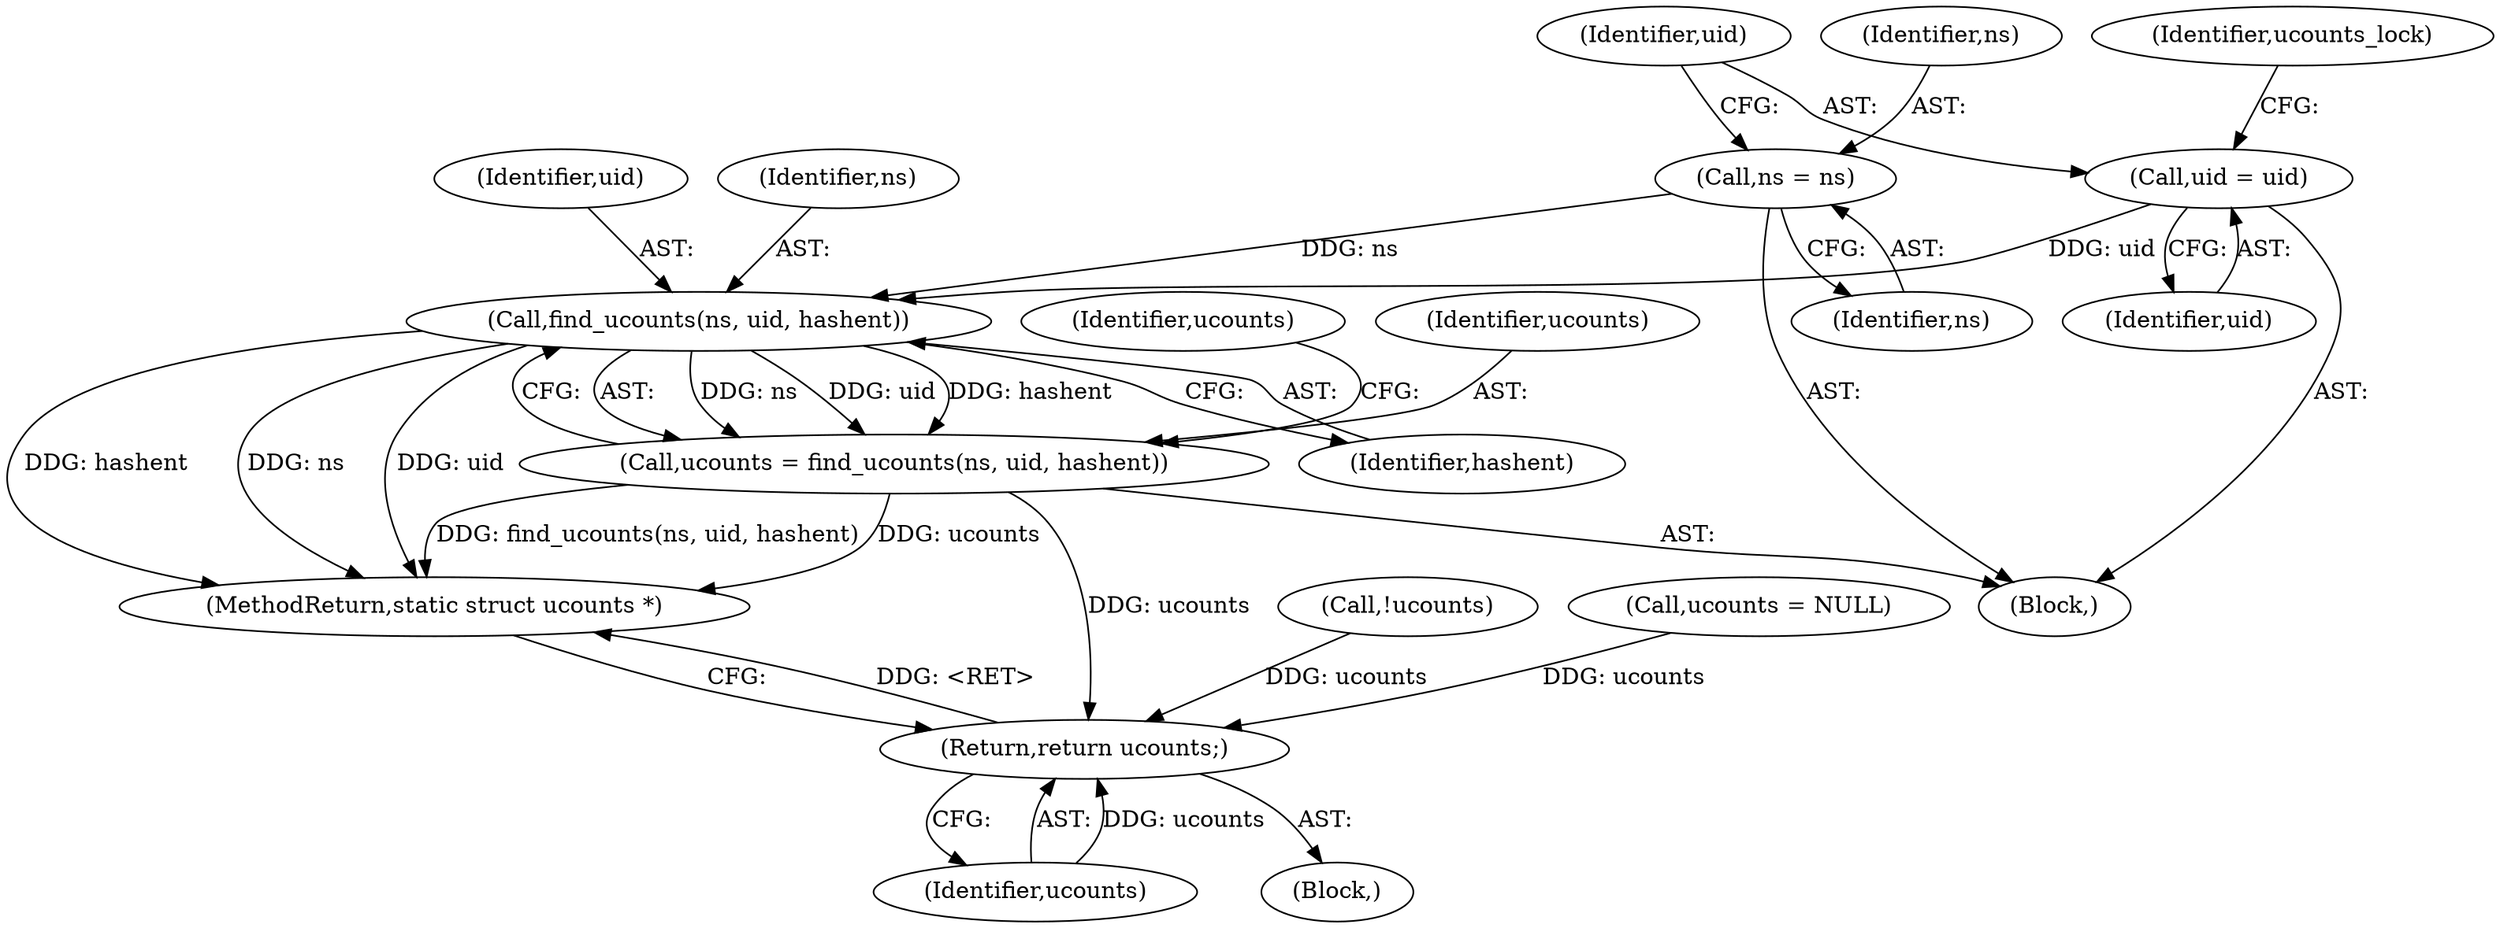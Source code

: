 digraph "0_linux_040757f738e13caaa9c5078bca79aa97e11dde88@pointer" {
"1000139" [label="(Call,find_ucounts(ns, uid, hashent))"];
"1000128" [label="(Call,ns = ns)"];
"1000131" [label="(Call,uid = uid)"];
"1000137" [label="(Call,ucounts = find_ucounts(ns, uid, hashent))"];
"1000163" [label="(Return,return ucounts;)"];
"1000128" [label="(Call,ns = ns)"];
"1000137" [label="(Call,ucounts = find_ucounts(ns, uid, hashent))"];
"1000142" [label="(Identifier,hashent)"];
"1000163" [label="(Return,return ucounts;)"];
"1000130" [label="(Identifier,ns)"];
"1000131" [label="(Call,uid = uid)"];
"1000122" [label="(Block,)"];
"1000133" [label="(Identifier,uid)"];
"1000164" [label="(Identifier,ucounts)"];
"1000132" [label="(Identifier,uid)"];
"1000141" [label="(Identifier,uid)"];
"1000120" [label="(Call,!ucounts)"];
"1000157" [label="(Call,ucounts = NULL)"];
"1000139" [label="(Call,find_ucounts(ns, uid, hashent))"];
"1000140" [label="(Identifier,ns)"];
"1000165" [label="(MethodReturn,static struct ucounts *)"];
"1000136" [label="(Identifier,ucounts_lock)"];
"1000129" [label="(Identifier,ns)"];
"1000144" [label="(Identifier,ucounts)"];
"1000103" [label="(Block,)"];
"1000138" [label="(Identifier,ucounts)"];
"1000139" -> "1000137"  [label="AST: "];
"1000139" -> "1000142"  [label="CFG: "];
"1000140" -> "1000139"  [label="AST: "];
"1000141" -> "1000139"  [label="AST: "];
"1000142" -> "1000139"  [label="AST: "];
"1000137" -> "1000139"  [label="CFG: "];
"1000139" -> "1000165"  [label="DDG: hashent"];
"1000139" -> "1000165"  [label="DDG: ns"];
"1000139" -> "1000165"  [label="DDG: uid"];
"1000139" -> "1000137"  [label="DDG: ns"];
"1000139" -> "1000137"  [label="DDG: uid"];
"1000139" -> "1000137"  [label="DDG: hashent"];
"1000128" -> "1000139"  [label="DDG: ns"];
"1000131" -> "1000139"  [label="DDG: uid"];
"1000128" -> "1000122"  [label="AST: "];
"1000128" -> "1000130"  [label="CFG: "];
"1000129" -> "1000128"  [label="AST: "];
"1000130" -> "1000128"  [label="AST: "];
"1000132" -> "1000128"  [label="CFG: "];
"1000131" -> "1000122"  [label="AST: "];
"1000131" -> "1000133"  [label="CFG: "];
"1000132" -> "1000131"  [label="AST: "];
"1000133" -> "1000131"  [label="AST: "];
"1000136" -> "1000131"  [label="CFG: "];
"1000137" -> "1000122"  [label="AST: "];
"1000138" -> "1000137"  [label="AST: "];
"1000144" -> "1000137"  [label="CFG: "];
"1000137" -> "1000165"  [label="DDG: find_ucounts(ns, uid, hashent)"];
"1000137" -> "1000165"  [label="DDG: ucounts"];
"1000137" -> "1000163"  [label="DDG: ucounts"];
"1000163" -> "1000103"  [label="AST: "];
"1000163" -> "1000164"  [label="CFG: "];
"1000164" -> "1000163"  [label="AST: "];
"1000165" -> "1000163"  [label="CFG: "];
"1000163" -> "1000165"  [label="DDG: <RET>"];
"1000164" -> "1000163"  [label="DDG: ucounts"];
"1000157" -> "1000163"  [label="DDG: ucounts"];
"1000120" -> "1000163"  [label="DDG: ucounts"];
}
